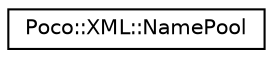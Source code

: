 digraph "Graphical Class Hierarchy"
{
 // LATEX_PDF_SIZE
  edge [fontname="Helvetica",fontsize="10",labelfontname="Helvetica",labelfontsize="10"];
  node [fontname="Helvetica",fontsize="10",shape=record];
  rankdir="LR";
  Node0 [label="Poco::XML::NamePool",height=0.2,width=0.4,color="black", fillcolor="white", style="filled",URL="$classPoco_1_1XML_1_1NamePool.html",tooltip=" "];
}
